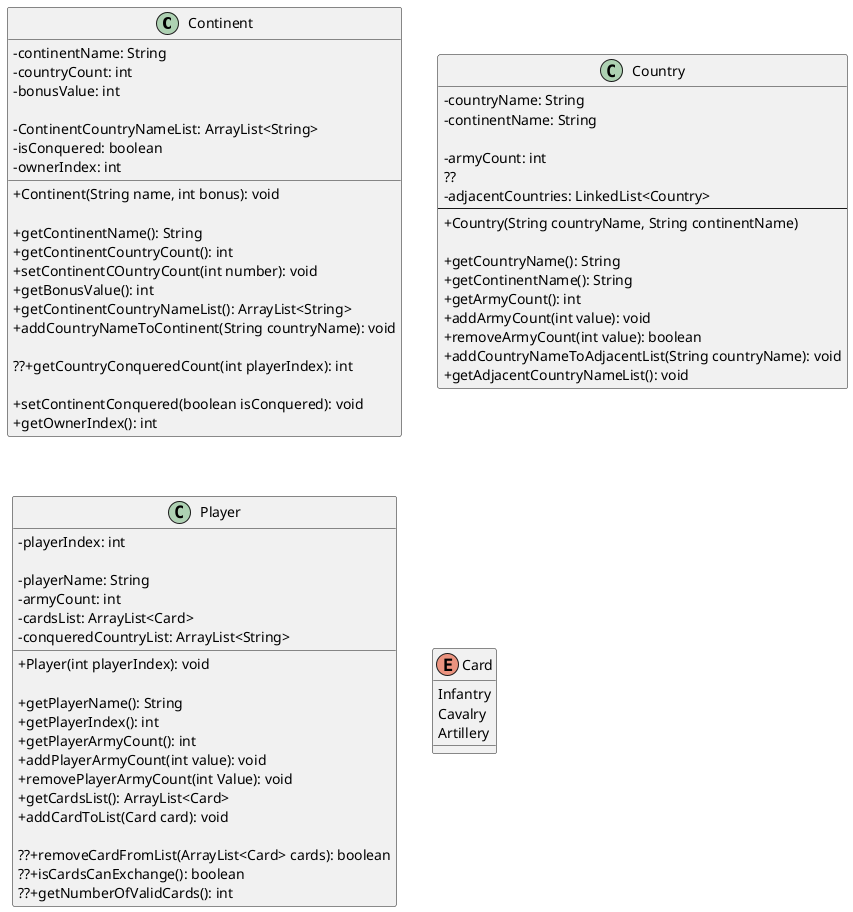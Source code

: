 @startuml
skinparam classAttributeIconSize 0

class Continent {
    -continentName: String
    -countryCount: int
    -bonusValue: int

    -ContinentCountryNameList: ArrayList<String>
    -isConquered: boolean
    -ownerIndex: int
    ____
    +Continent(String name, int bonus): void

    +getContinentName(): String
    +getContinentCountryCount(): int
    +setContinentCOuntryCount(int number): void
    +getBonusValue(): int
    +getContinentCountryNameList(): ArrayList<String>
    +addCountryNameToContinent(String countryName): void

    ??+getCountryConqueredCount(int playerIndex): int

    +setContinentConquered(boolean isConquered): void
    +getOwnerIndex(): int
}

class Country{
    -countryName: String
    -continentName: String

    -armyCount: int
    ??
    -adjacentCountries: LinkedList<Country>
    ----
    +Country(String countryName, String continentName)

    +getCountryName(): String
    +getContinentName(): String
    +getArmyCount(): int
    +addArmyCount(int value): void
    +removeArmyCount(int value): boolean
    +addCountryNameToAdjacentList(String countryName): void
    +getAdjacentCountryNameList(): void
}

class Player{
    -playerIndex: int

    -playerName: String
    -armyCount: int
    -cardsList: ArrayList<Card>
    -conqueredCountryList: ArrayList<String>
    ____
    +Player(int playerIndex): void

    +getPlayerName(): String
    +getPlayerIndex(): int
    +getPlayerArmyCount(): int
    +addPlayerArmyCount(int value): void
    +removePlayerArmyCount(int Value): void
    +getCardsList(): ArrayList<Card>
    +addCardToList(Card card): void

    ??+removeCardFromList(ArrayList<Card> cards): boolean
    ??+isCardsCanExchange(): boolean
    ??+getNumberOfValidCards(): int
}

Enum Card{
    Infantry
    Cavalry
    Artillery
}


@enduml